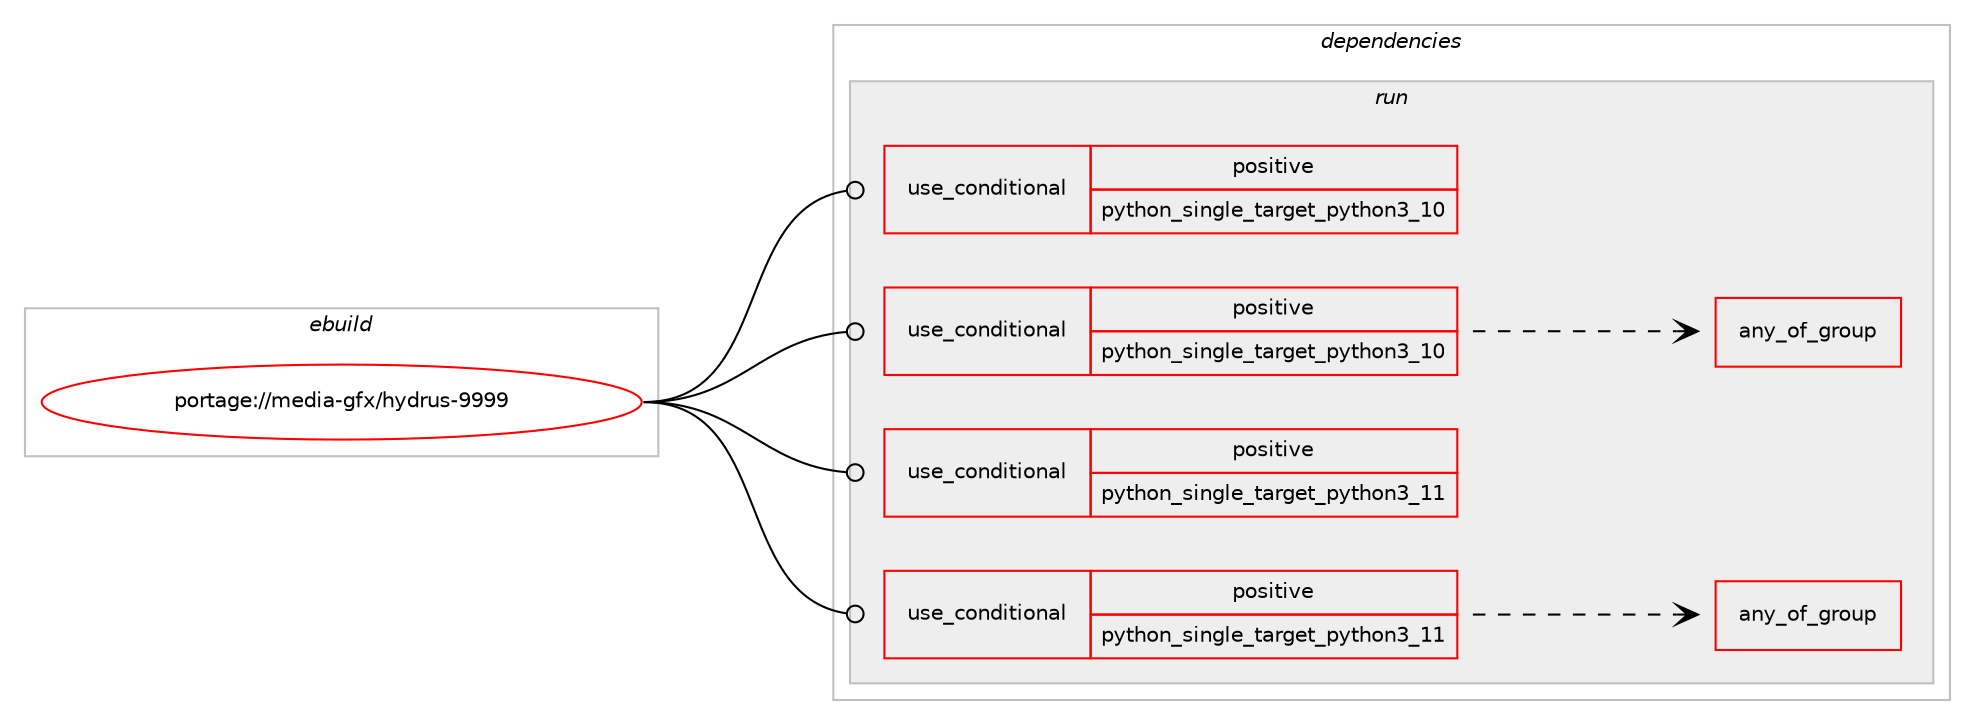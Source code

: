 digraph prolog {

# *************
# Graph options
# *************

newrank=true;
concentrate=true;
compound=true;
graph [rankdir=LR,fontname=Helvetica,fontsize=10,ranksep=1.5];#, ranksep=2.5, nodesep=0.2];
edge  [arrowhead=vee];
node  [fontname=Helvetica,fontsize=10];

# **********
# The ebuild
# **********

subgraph cluster_leftcol {
color=gray;
rank=same;
label=<<i>ebuild</i>>;
id [label="portage://media-gfx/hydrus-9999", color=red, width=4, href="../media-gfx/hydrus-9999.svg"];
}

# ****************
# The dependencies
# ****************

subgraph cluster_midcol {
color=gray;
label=<<i>dependencies</i>>;
subgraph cluster_compile {
fillcolor="#eeeeee";
style=filled;
label=<<i>compile</i>>;
}
subgraph cluster_compileandrun {
fillcolor="#eeeeee";
style=filled;
label=<<i>compile and run</i>>;
}
subgraph cluster_run {
fillcolor="#eeeeee";
style=filled;
label=<<i>run</i>>;
subgraph cond71568 {
dependency151625 [label=<<TABLE BORDER="0" CELLBORDER="1" CELLSPACING="0" CELLPADDING="4"><TR><TD ROWSPAN="3" CELLPADDING="10">use_conditional</TD></TR><TR><TD>positive</TD></TR><TR><TD>python_single_target_python3_10</TD></TR></TABLE>>, shape=none, color=red];
# *** BEGIN UNKNOWN DEPENDENCY TYPE (TODO) ***
# dependency151625 -> package_dependency(portage://media-gfx/hydrus-9999,run,no,dev-lang,python,none,[,,],[slot(3.10)],[use(enable(sqlite),none)])
# *** END UNKNOWN DEPENDENCY TYPE (TODO) ***

}
id:e -> dependency151625:w [weight=20,style="solid",arrowhead="odot"];
subgraph cond71569 {
dependency151626 [label=<<TABLE BORDER="0" CELLBORDER="1" CELLSPACING="0" CELLPADDING="4"><TR><TD ROWSPAN="3" CELLPADDING="10">use_conditional</TD></TR><TR><TD>positive</TD></TR><TR><TD>python_single_target_python3_10</TD></TR></TABLE>>, shape=none, color=red];
# *** BEGIN UNKNOWN DEPENDENCY TYPE (TODO) ***
# dependency151626 -> package_dependency(portage://media-gfx/hydrus-9999,run,no,dev-python,beautifulsoup4,none,[,,],[],[use(enable(python_targets_python3_10),negative)])
# *** END UNKNOWN DEPENDENCY TYPE (TODO) ***

# *** BEGIN UNKNOWN DEPENDENCY TYPE (TODO) ***
# dependency151626 -> package_dependency(portage://media-gfx/hydrus-9999,run,no,dev-python,cbor2,none,[,,],[],[use(enable(python_targets_python3_10),negative)])
# *** END UNKNOWN DEPENDENCY TYPE (TODO) ***

# *** BEGIN UNKNOWN DEPENDENCY TYPE (TODO) ***
# dependency151626 -> package_dependency(portage://media-gfx/hydrus-9999,run,no,dev-python,chardet,none,[,,],[],[use(enable(python_targets_python3_10),negative)])
# *** END UNKNOWN DEPENDENCY TYPE (TODO) ***

# *** BEGIN UNKNOWN DEPENDENCY TYPE (TODO) ***
# dependency151626 -> package_dependency(portage://media-gfx/hydrus-9999,run,no,dev-python,cloudscraper,none,[,,],[],[use(enable(python_targets_python3_10),negative)])
# *** END UNKNOWN DEPENDENCY TYPE (TODO) ***

# *** BEGIN UNKNOWN DEPENDENCY TYPE (TODO) ***
# dependency151626 -> package_dependency(portage://media-gfx/hydrus-9999,run,no,dev-python,html5lib,none,[,,],[],[use(enable(python_targets_python3_10),negative)])
# *** END UNKNOWN DEPENDENCY TYPE (TODO) ***

# *** BEGIN UNKNOWN DEPENDENCY TYPE (TODO) ***
# dependency151626 -> package_dependency(portage://media-gfx/hydrus-9999,run,no,dev-python,lxml,none,[,,],[],[use(enable(python_targets_python3_10),negative)])
# *** END UNKNOWN DEPENDENCY TYPE (TODO) ***

# *** BEGIN UNKNOWN DEPENDENCY TYPE (TODO) ***
# dependency151626 -> package_dependency(portage://media-gfx/hydrus-9999,run,no,dev-python,numpy,none,[,,],[],[use(enable(python_targets_python3_10),negative)])
# *** END UNKNOWN DEPENDENCY TYPE (TODO) ***

# *** BEGIN UNKNOWN DEPENDENCY TYPE (TODO) ***
# dependency151626 -> package_dependency(portage://media-gfx/hydrus-9999,run,no,dev-python,pillow,none,[,,],[],[use(enable(python_targets_python3_10),negative),use(enable(lcms),none)])
# *** END UNKNOWN DEPENDENCY TYPE (TODO) ***

# *** BEGIN UNKNOWN DEPENDENCY TYPE (TODO) ***
# dependency151626 -> package_dependency(portage://media-gfx/hydrus-9999,run,no,dev-python,psutil,none,[,,],[],[use(enable(python_targets_python3_10),negative)])
# *** END UNKNOWN DEPENDENCY TYPE (TODO) ***

# *** BEGIN UNKNOWN DEPENDENCY TYPE (TODO) ***
# dependency151626 -> package_dependency(portage://media-gfx/hydrus-9999,run,no,dev-python,pyopenssl,none,[,,],[],[use(enable(python_targets_python3_10),negative)])
# *** END UNKNOWN DEPENDENCY TYPE (TODO) ***

# *** BEGIN UNKNOWN DEPENDENCY TYPE (TODO) ***
# dependency151626 -> package_dependency(portage://media-gfx/hydrus-9999,run,no,dev-python,python-mpv,none,[,,],[],[use(enable(python_targets_python3_10),negative)])
# *** END UNKNOWN DEPENDENCY TYPE (TODO) ***

# *** BEGIN UNKNOWN DEPENDENCY TYPE (TODO) ***
# dependency151626 -> package_dependency(portage://media-gfx/hydrus-9999,run,no,dev-python,pyyaml,none,[,,],[],[use(enable(python_targets_python3_10),negative)])
# *** END UNKNOWN DEPENDENCY TYPE (TODO) ***

# *** BEGIN UNKNOWN DEPENDENCY TYPE (TODO) ***
# dependency151626 -> package_dependency(portage://media-gfx/hydrus-9999,run,no,dev-python,requests,none,[,,],[],[use(enable(python_targets_python3_10),negative)])
# *** END UNKNOWN DEPENDENCY TYPE (TODO) ***

# *** BEGIN UNKNOWN DEPENDENCY TYPE (TODO) ***
# dependency151626 -> package_dependency(portage://media-gfx/hydrus-9999,run,no,dev-python,send2trash,none,[,,],[],[use(enable(python_targets_python3_10),negative)])
# *** END UNKNOWN DEPENDENCY TYPE (TODO) ***

# *** BEGIN UNKNOWN DEPENDENCY TYPE (TODO) ***
# dependency151626 -> package_dependency(portage://media-gfx/hydrus-9999,run,no,dev-python,service-identity,none,[,,],[],[use(enable(python_targets_python3_10),negative)])
# *** END UNKNOWN DEPENDENCY TYPE (TODO) ***

# *** BEGIN UNKNOWN DEPENDENCY TYPE (TODO) ***
# dependency151626 -> package_dependency(portage://media-gfx/hydrus-9999,run,no,dev-python,twisted,none,[,,],[],[use(enable(python_targets_python3_10),negative)])
# *** END UNKNOWN DEPENDENCY TYPE (TODO) ***

# *** BEGIN UNKNOWN DEPENDENCY TYPE (TODO) ***
# dependency151626 -> package_dependency(portage://media-gfx/hydrus-9999,run,no,dev-python,QtPy,none,[,,],[],[use(enable(widgets),none),use(enable(gui),none),use(enable(svg),none),use(enable(multimedia),none),use(enable(python_targets_python3_10),negative)])
# *** END UNKNOWN DEPENDENCY TYPE (TODO) ***

subgraph any2132 {
dependency151627 [label=<<TABLE BORDER="0" CELLBORDER="1" CELLSPACING="0" CELLPADDING="4"><TR><TD CELLPADDING="10">any_of_group</TD></TR></TABLE>>, shape=none, color=red];# *** BEGIN UNKNOWN DEPENDENCY TYPE (TODO) ***
# dependency151627 -> package_dependency(portage://media-gfx/hydrus-9999,run,no,dev-python,QtPy,none,[,,],[],[use(enable(pyside2),none)])
# *** END UNKNOWN DEPENDENCY TYPE (TODO) ***

# *** BEGIN UNKNOWN DEPENDENCY TYPE (TODO) ***
# dependency151627 -> package_dependency(portage://media-gfx/hydrus-9999,run,no,dev-python,QtPy,none,[,,],[],[use(enable(pyside6),none)])
# *** END UNKNOWN DEPENDENCY TYPE (TODO) ***

}
dependency151626:e -> dependency151627:w [weight=20,style="dashed",arrowhead="vee"];
# *** BEGIN UNKNOWN DEPENDENCY TYPE (TODO) ***
# dependency151626 -> package_dependency(portage://media-gfx/hydrus-9999,run,no,media-libs,opencv,none,[,,],[],[use(enable(python),none),use(enable(png),none),use(enable(jpeg),none),use(enable(python_targets_python3_10),negative)])
# *** END UNKNOWN DEPENDENCY TYPE (TODO) ***

# *** BEGIN UNKNOWN DEPENDENCY TYPE (TODO) ***
# dependency151626 -> package_dependency(portage://media-gfx/hydrus-9999,run,no,media-video,ffmpeg,none,[,,],[],[])
# *** END UNKNOWN DEPENDENCY TYPE (TODO) ***

}
id:e -> dependency151626:w [weight=20,style="solid",arrowhead="odot"];
subgraph cond71570 {
dependency151628 [label=<<TABLE BORDER="0" CELLBORDER="1" CELLSPACING="0" CELLPADDING="4"><TR><TD ROWSPAN="3" CELLPADDING="10">use_conditional</TD></TR><TR><TD>positive</TD></TR><TR><TD>python_single_target_python3_11</TD></TR></TABLE>>, shape=none, color=red];
# *** BEGIN UNKNOWN DEPENDENCY TYPE (TODO) ***
# dependency151628 -> package_dependency(portage://media-gfx/hydrus-9999,run,no,dev-lang,python,none,[,,],[slot(3.11)],[use(enable(sqlite),none)])
# *** END UNKNOWN DEPENDENCY TYPE (TODO) ***

}
id:e -> dependency151628:w [weight=20,style="solid",arrowhead="odot"];
subgraph cond71571 {
dependency151629 [label=<<TABLE BORDER="0" CELLBORDER="1" CELLSPACING="0" CELLPADDING="4"><TR><TD ROWSPAN="3" CELLPADDING="10">use_conditional</TD></TR><TR><TD>positive</TD></TR><TR><TD>python_single_target_python3_11</TD></TR></TABLE>>, shape=none, color=red];
# *** BEGIN UNKNOWN DEPENDENCY TYPE (TODO) ***
# dependency151629 -> package_dependency(portage://media-gfx/hydrus-9999,run,no,dev-python,beautifulsoup4,none,[,,],[],[use(enable(python_targets_python3_11),negative)])
# *** END UNKNOWN DEPENDENCY TYPE (TODO) ***

# *** BEGIN UNKNOWN DEPENDENCY TYPE (TODO) ***
# dependency151629 -> package_dependency(portage://media-gfx/hydrus-9999,run,no,dev-python,cbor2,none,[,,],[],[use(enable(python_targets_python3_11),negative)])
# *** END UNKNOWN DEPENDENCY TYPE (TODO) ***

# *** BEGIN UNKNOWN DEPENDENCY TYPE (TODO) ***
# dependency151629 -> package_dependency(portage://media-gfx/hydrus-9999,run,no,dev-python,chardet,none,[,,],[],[use(enable(python_targets_python3_11),negative)])
# *** END UNKNOWN DEPENDENCY TYPE (TODO) ***

# *** BEGIN UNKNOWN DEPENDENCY TYPE (TODO) ***
# dependency151629 -> package_dependency(portage://media-gfx/hydrus-9999,run,no,dev-python,cloudscraper,none,[,,],[],[use(enable(python_targets_python3_11),negative)])
# *** END UNKNOWN DEPENDENCY TYPE (TODO) ***

# *** BEGIN UNKNOWN DEPENDENCY TYPE (TODO) ***
# dependency151629 -> package_dependency(portage://media-gfx/hydrus-9999,run,no,dev-python,html5lib,none,[,,],[],[use(enable(python_targets_python3_11),negative)])
# *** END UNKNOWN DEPENDENCY TYPE (TODO) ***

# *** BEGIN UNKNOWN DEPENDENCY TYPE (TODO) ***
# dependency151629 -> package_dependency(portage://media-gfx/hydrus-9999,run,no,dev-python,lxml,none,[,,],[],[use(enable(python_targets_python3_11),negative)])
# *** END UNKNOWN DEPENDENCY TYPE (TODO) ***

# *** BEGIN UNKNOWN DEPENDENCY TYPE (TODO) ***
# dependency151629 -> package_dependency(portage://media-gfx/hydrus-9999,run,no,dev-python,numpy,none,[,,],[],[use(enable(python_targets_python3_11),negative)])
# *** END UNKNOWN DEPENDENCY TYPE (TODO) ***

# *** BEGIN UNKNOWN DEPENDENCY TYPE (TODO) ***
# dependency151629 -> package_dependency(portage://media-gfx/hydrus-9999,run,no,dev-python,pillow,none,[,,],[],[use(enable(python_targets_python3_11),negative),use(enable(lcms),none)])
# *** END UNKNOWN DEPENDENCY TYPE (TODO) ***

# *** BEGIN UNKNOWN DEPENDENCY TYPE (TODO) ***
# dependency151629 -> package_dependency(portage://media-gfx/hydrus-9999,run,no,dev-python,psutil,none,[,,],[],[use(enable(python_targets_python3_11),negative)])
# *** END UNKNOWN DEPENDENCY TYPE (TODO) ***

# *** BEGIN UNKNOWN DEPENDENCY TYPE (TODO) ***
# dependency151629 -> package_dependency(portage://media-gfx/hydrus-9999,run,no,dev-python,pyopenssl,none,[,,],[],[use(enable(python_targets_python3_11),negative)])
# *** END UNKNOWN DEPENDENCY TYPE (TODO) ***

# *** BEGIN UNKNOWN DEPENDENCY TYPE (TODO) ***
# dependency151629 -> package_dependency(portage://media-gfx/hydrus-9999,run,no,dev-python,python-mpv,none,[,,],[],[use(enable(python_targets_python3_11),negative)])
# *** END UNKNOWN DEPENDENCY TYPE (TODO) ***

# *** BEGIN UNKNOWN DEPENDENCY TYPE (TODO) ***
# dependency151629 -> package_dependency(portage://media-gfx/hydrus-9999,run,no,dev-python,pyyaml,none,[,,],[],[use(enable(python_targets_python3_11),negative)])
# *** END UNKNOWN DEPENDENCY TYPE (TODO) ***

# *** BEGIN UNKNOWN DEPENDENCY TYPE (TODO) ***
# dependency151629 -> package_dependency(portage://media-gfx/hydrus-9999,run,no,dev-python,requests,none,[,,],[],[use(enable(python_targets_python3_11),negative)])
# *** END UNKNOWN DEPENDENCY TYPE (TODO) ***

# *** BEGIN UNKNOWN DEPENDENCY TYPE (TODO) ***
# dependency151629 -> package_dependency(portage://media-gfx/hydrus-9999,run,no,dev-python,send2trash,none,[,,],[],[use(enable(python_targets_python3_11),negative)])
# *** END UNKNOWN DEPENDENCY TYPE (TODO) ***

# *** BEGIN UNKNOWN DEPENDENCY TYPE (TODO) ***
# dependency151629 -> package_dependency(portage://media-gfx/hydrus-9999,run,no,dev-python,service-identity,none,[,,],[],[use(enable(python_targets_python3_11),negative)])
# *** END UNKNOWN DEPENDENCY TYPE (TODO) ***

# *** BEGIN UNKNOWN DEPENDENCY TYPE (TODO) ***
# dependency151629 -> package_dependency(portage://media-gfx/hydrus-9999,run,no,dev-python,twisted,none,[,,],[],[use(enable(python_targets_python3_11),negative)])
# *** END UNKNOWN DEPENDENCY TYPE (TODO) ***

# *** BEGIN UNKNOWN DEPENDENCY TYPE (TODO) ***
# dependency151629 -> package_dependency(portage://media-gfx/hydrus-9999,run,no,dev-python,QtPy,none,[,,],[],[use(enable(widgets),none),use(enable(gui),none),use(enable(svg),none),use(enable(multimedia),none),use(enable(python_targets_python3_11),negative)])
# *** END UNKNOWN DEPENDENCY TYPE (TODO) ***

subgraph any2133 {
dependency151630 [label=<<TABLE BORDER="0" CELLBORDER="1" CELLSPACING="0" CELLPADDING="4"><TR><TD CELLPADDING="10">any_of_group</TD></TR></TABLE>>, shape=none, color=red];# *** BEGIN UNKNOWN DEPENDENCY TYPE (TODO) ***
# dependency151630 -> package_dependency(portage://media-gfx/hydrus-9999,run,no,dev-python,QtPy,none,[,,],[],[use(enable(pyside2),none)])
# *** END UNKNOWN DEPENDENCY TYPE (TODO) ***

# *** BEGIN UNKNOWN DEPENDENCY TYPE (TODO) ***
# dependency151630 -> package_dependency(portage://media-gfx/hydrus-9999,run,no,dev-python,QtPy,none,[,,],[],[use(enable(pyside6),none)])
# *** END UNKNOWN DEPENDENCY TYPE (TODO) ***

}
dependency151629:e -> dependency151630:w [weight=20,style="dashed",arrowhead="vee"];
# *** BEGIN UNKNOWN DEPENDENCY TYPE (TODO) ***
# dependency151629 -> package_dependency(portage://media-gfx/hydrus-9999,run,no,media-libs,opencv,none,[,,],[],[use(enable(python),none),use(enable(png),none),use(enable(jpeg),none),use(enable(python_targets_python3_11),negative)])
# *** END UNKNOWN DEPENDENCY TYPE (TODO) ***

# *** BEGIN UNKNOWN DEPENDENCY TYPE (TODO) ***
# dependency151629 -> package_dependency(portage://media-gfx/hydrus-9999,run,no,media-video,ffmpeg,none,[,,],[],[])
# *** END UNKNOWN DEPENDENCY TYPE (TODO) ***

}
id:e -> dependency151629:w [weight=20,style="solid",arrowhead="odot"];
}
}

# **************
# The candidates
# **************

subgraph cluster_choices {
rank=same;
color=gray;
label=<<i>candidates</i>>;

}

}
